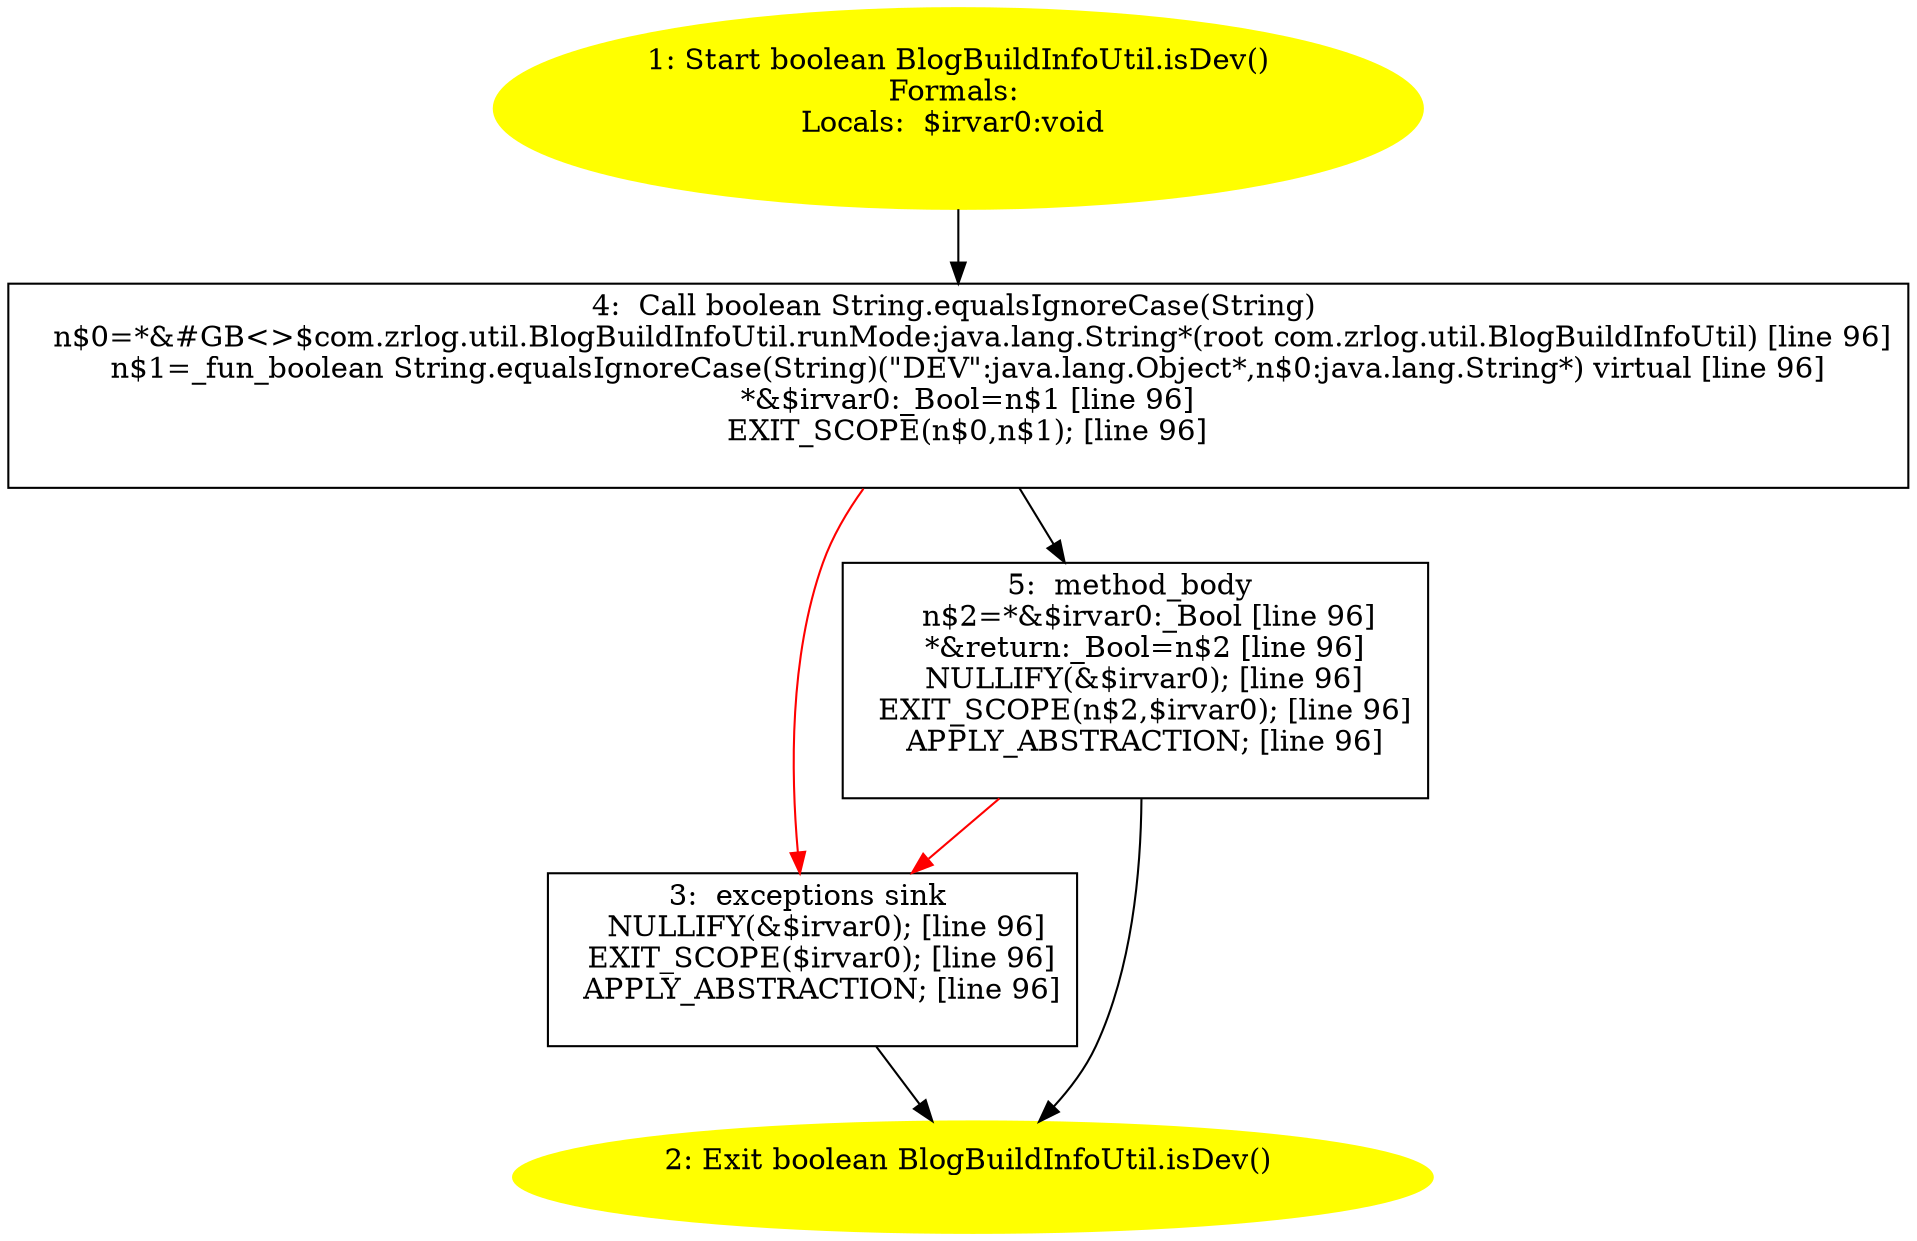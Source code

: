 /* @generated */
digraph cfg {
"com.zrlog.util.BlogBuildInfoUtil.isDev():boolean.2ee2c16491eb32ca4b14d110312972ce_1" [label="1: Start boolean BlogBuildInfoUtil.isDev()\nFormals: \nLocals:  $irvar0:void \n  " color=yellow style=filled]
	

	 "com.zrlog.util.BlogBuildInfoUtil.isDev():boolean.2ee2c16491eb32ca4b14d110312972ce_1" -> "com.zrlog.util.BlogBuildInfoUtil.isDev():boolean.2ee2c16491eb32ca4b14d110312972ce_4" ;
"com.zrlog.util.BlogBuildInfoUtil.isDev():boolean.2ee2c16491eb32ca4b14d110312972ce_2" [label="2: Exit boolean BlogBuildInfoUtil.isDev() \n  " color=yellow style=filled]
	

"com.zrlog.util.BlogBuildInfoUtil.isDev():boolean.2ee2c16491eb32ca4b14d110312972ce_3" [label="3:  exceptions sink \n   NULLIFY(&$irvar0); [line 96]\n  EXIT_SCOPE($irvar0); [line 96]\n  APPLY_ABSTRACTION; [line 96]\n " shape="box"]
	

	 "com.zrlog.util.BlogBuildInfoUtil.isDev():boolean.2ee2c16491eb32ca4b14d110312972ce_3" -> "com.zrlog.util.BlogBuildInfoUtil.isDev():boolean.2ee2c16491eb32ca4b14d110312972ce_2" ;
"com.zrlog.util.BlogBuildInfoUtil.isDev():boolean.2ee2c16491eb32ca4b14d110312972ce_4" [label="4:  Call boolean String.equalsIgnoreCase(String) \n   n$0=*&#GB<>$com.zrlog.util.BlogBuildInfoUtil.runMode:java.lang.String*(root com.zrlog.util.BlogBuildInfoUtil) [line 96]\n  n$1=_fun_boolean String.equalsIgnoreCase(String)(\"DEV\":java.lang.Object*,n$0:java.lang.String*) virtual [line 96]\n  *&$irvar0:_Bool=n$1 [line 96]\n  EXIT_SCOPE(n$0,n$1); [line 96]\n " shape="box"]
	

	 "com.zrlog.util.BlogBuildInfoUtil.isDev():boolean.2ee2c16491eb32ca4b14d110312972ce_4" -> "com.zrlog.util.BlogBuildInfoUtil.isDev():boolean.2ee2c16491eb32ca4b14d110312972ce_5" ;
	 "com.zrlog.util.BlogBuildInfoUtil.isDev():boolean.2ee2c16491eb32ca4b14d110312972ce_4" -> "com.zrlog.util.BlogBuildInfoUtil.isDev():boolean.2ee2c16491eb32ca4b14d110312972ce_3" [color="red" ];
"com.zrlog.util.BlogBuildInfoUtil.isDev():boolean.2ee2c16491eb32ca4b14d110312972ce_5" [label="5:  method_body \n   n$2=*&$irvar0:_Bool [line 96]\n  *&return:_Bool=n$2 [line 96]\n  NULLIFY(&$irvar0); [line 96]\n  EXIT_SCOPE(n$2,$irvar0); [line 96]\n  APPLY_ABSTRACTION; [line 96]\n " shape="box"]
	

	 "com.zrlog.util.BlogBuildInfoUtil.isDev():boolean.2ee2c16491eb32ca4b14d110312972ce_5" -> "com.zrlog.util.BlogBuildInfoUtil.isDev():boolean.2ee2c16491eb32ca4b14d110312972ce_2" ;
	 "com.zrlog.util.BlogBuildInfoUtil.isDev():boolean.2ee2c16491eb32ca4b14d110312972ce_5" -> "com.zrlog.util.BlogBuildInfoUtil.isDev():boolean.2ee2c16491eb32ca4b14d110312972ce_3" [color="red" ];
}

